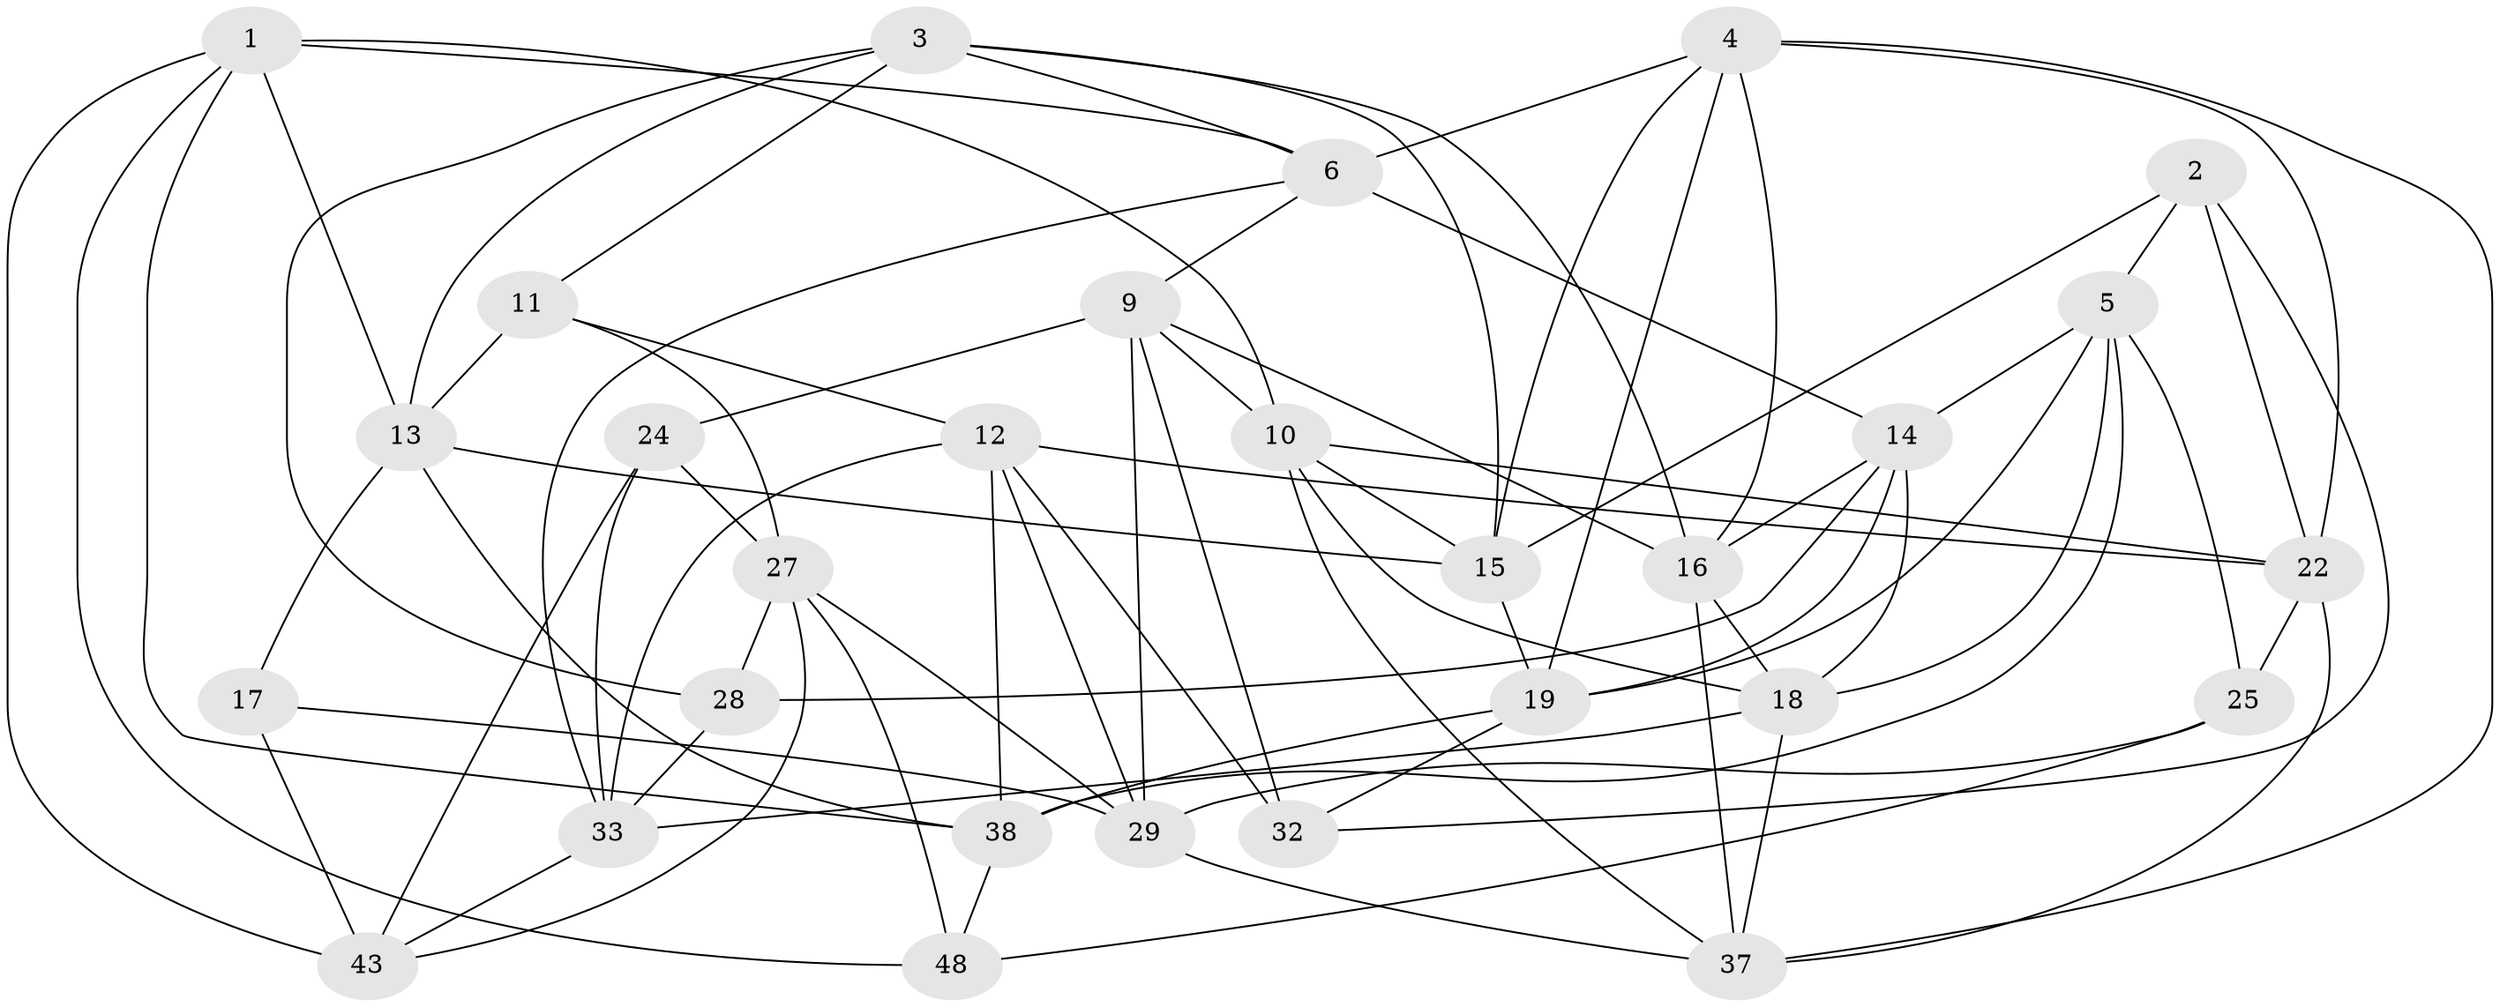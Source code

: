 // Generated by graph-tools (version 1.1) at 2025/24/03/03/25 07:24:30]
// undirected, 29 vertices, 78 edges
graph export_dot {
graph [start="1"]
  node [color=gray90,style=filled];
  1 [super="+40"];
  2;
  3 [super="+8"];
  4 [super="+41"];
  5 [super="+7"];
  6 [super="+20"];
  9 [super="+35"];
  10 [super="+23"];
  11;
  12 [super="+26"];
  13 [super="+36"];
  14 [super="+21"];
  15 [super="+34"];
  16 [super="+45"];
  17;
  18 [super="+31"];
  19 [super="+50"];
  22 [super="+30"];
  24;
  25;
  27 [super="+42"];
  28;
  29 [super="+39"];
  32;
  33 [super="+46"];
  37 [super="+44"];
  38 [super="+47"];
  43 [super="+49"];
  48;
  1 -- 43;
  1 -- 10;
  1 -- 13;
  1 -- 38;
  1 -- 48;
  1 -- 6;
  2 -- 32;
  2 -- 5;
  2 -- 22;
  2 -- 15;
  3 -- 28;
  3 -- 11;
  3 -- 13;
  3 -- 6;
  3 -- 15;
  3 -- 16;
  4 -- 19;
  4 -- 6;
  4 -- 37;
  4 -- 22;
  4 -- 15;
  4 -- 16;
  5 -- 19;
  5 -- 18;
  5 -- 25;
  5 -- 14;
  5 -- 38;
  6 -- 14;
  6 -- 33;
  6 -- 9;
  9 -- 10;
  9 -- 32;
  9 -- 16;
  9 -- 24;
  9 -- 29;
  10 -- 37;
  10 -- 15;
  10 -- 18;
  10 -- 22;
  11 -- 13;
  11 -- 12;
  11 -- 27;
  12 -- 32;
  12 -- 33;
  12 -- 29;
  12 -- 22;
  12 -- 38;
  13 -- 38;
  13 -- 17;
  13 -- 15;
  14 -- 28;
  14 -- 16;
  14 -- 18;
  14 -- 19;
  15 -- 19;
  16 -- 18;
  16 -- 37;
  17 -- 43 [weight=2];
  17 -- 29;
  18 -- 37;
  18 -- 33;
  19 -- 32;
  19 -- 38;
  22 -- 25;
  22 -- 37;
  24 -- 27;
  24 -- 43;
  24 -- 33;
  25 -- 48;
  25 -- 29;
  27 -- 28;
  27 -- 48;
  27 -- 43;
  27 -- 29;
  28 -- 33;
  29 -- 37;
  33 -- 43;
  38 -- 48;
}
